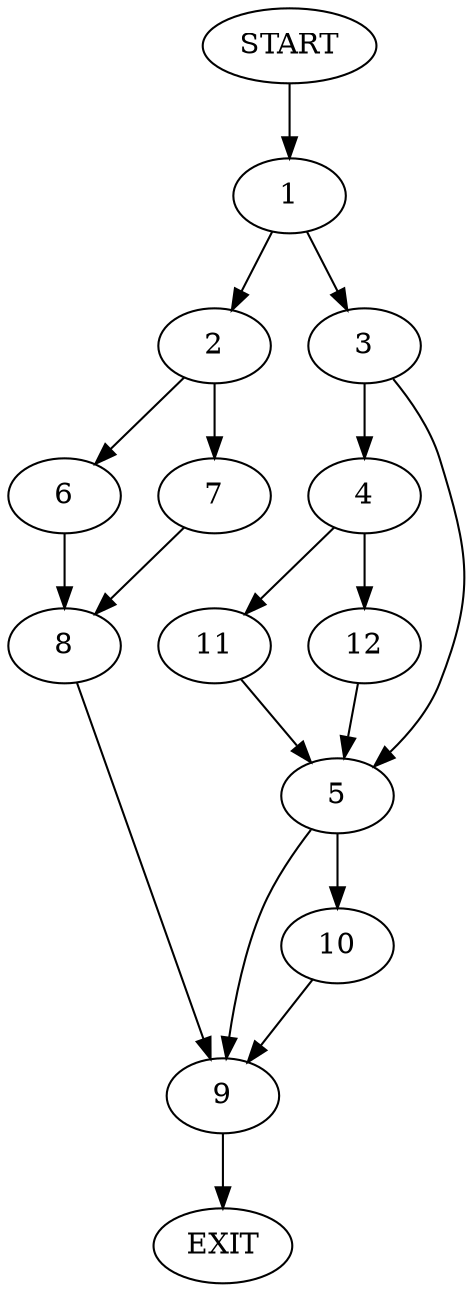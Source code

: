 digraph {
0 [label="START"]
13 [label="EXIT"]
0 -> 1
1 -> 2
1 -> 3
3 -> 4
3 -> 5
2 -> 6
2 -> 7
6 -> 8
7 -> 8
8 -> 9
9 -> 13
5 -> 9
5 -> 10
4 -> 11
4 -> 12
11 -> 5
12 -> 5
10 -> 9
}
